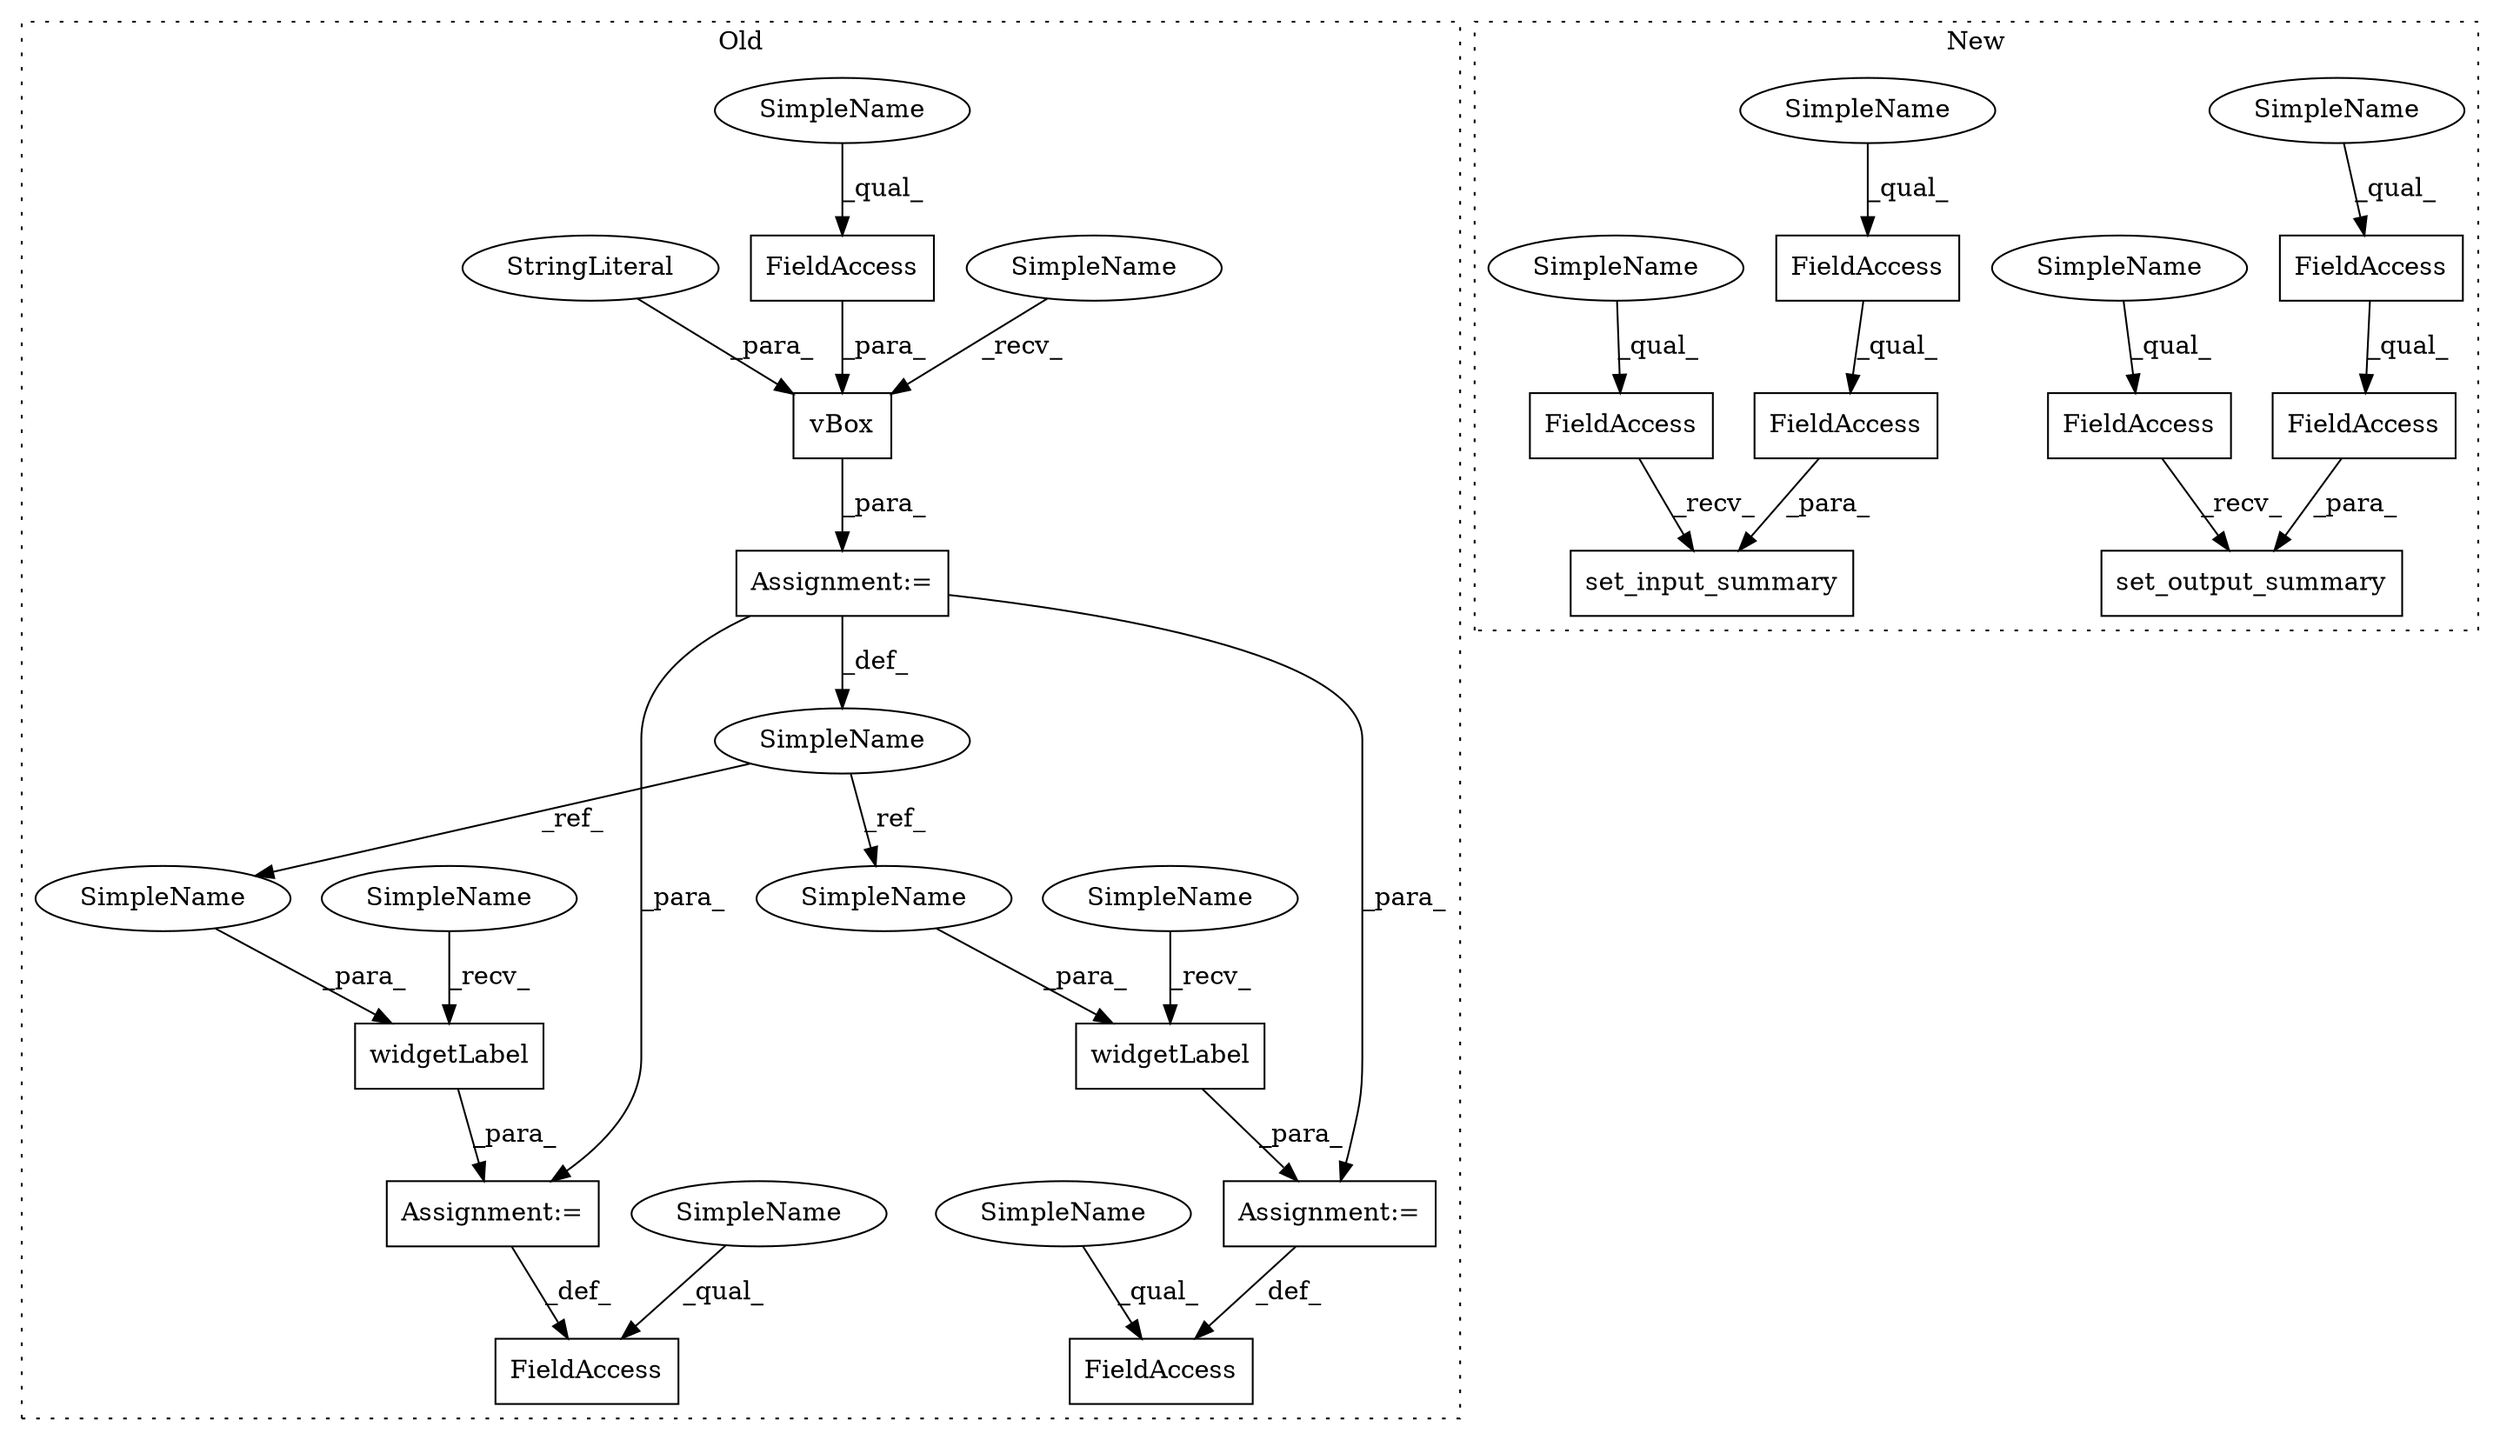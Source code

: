 digraph G {
subgraph cluster0 {
1 [label="widgetLabel" a="32" s="1979,2019" l="12,1" shape="box"];
3 [label="vBox" a="32" s="1840,1875" l="5,1" shape="box"];
4 [label="widgetLabel" a="32" s="1907,1945" l="12,1" shape="box"];
5 [label="FieldAccess" a="22" s="1882" l="20" shape="box"];
6 [label="FieldAccess" a="22" s="1845" l="16" shape="box"];
10 [label="FieldAccess" a="22" s="1952" l="22" shape="box"];
14 [label="SimpleName" a="42" s="1832" l="3" shape="ellipse"];
16 [label="Assignment:=" a="7" s="1974" l="1" shape="box"];
17 [label="StringLiteral" a="45" s="1862" l="13" shape="ellipse"];
18 [label="Assignment:=" a="7" s="1902" l="1" shape="box"];
19 [label="Assignment:=" a="7" s="1835" l="1" shape="box"];
20 [label="SimpleName" a="42" s="1903" l="3" shape="ellipse"];
21 [label="SimpleName" a="42" s="1975" l="3" shape="ellipse"];
22 [label="SimpleName" a="42" s="1836" l="3" shape="ellipse"];
23 [label="SimpleName" a="42" s="1845" l="4" shape="ellipse"];
24 [label="SimpleName" a="42" s="1882" l="4" shape="ellipse"];
25 [label="SimpleName" a="42" s="1952" l="4" shape="ellipse"];
26 [label="SimpleName" a="42" s="1919" l="3" shape="ellipse"];
27 [label="SimpleName" a="42" s="1991" l="3" shape="ellipse"];
label = "Old";
style="dotted";
}
subgraph cluster1 {
2 [label="set_output_summary" a="32" s="3121,3158" l="19,1" shape="box"];
7 [label="FieldAccess" a="22" s="3140" l="18" shape="box"];
8 [label="FieldAccess" a="22" s="3140" l="9" shape="box"];
9 [label="FieldAccess" a="22" s="3087" l="9" shape="box"];
11 [label="FieldAccess" a="22" s="3087" l="17" shape="box"];
12 [label="FieldAccess" a="22" s="3059" l="9" shape="box"];
13 [label="FieldAccess" a="22" s="3111" l="9" shape="box"];
15 [label="set_input_summary" a="32" s="3069,3104" l="18,1" shape="box"];
28 [label="SimpleName" a="42" s="3140" l="4" shape="ellipse"];
29 [label="SimpleName" a="42" s="3111" l="4" shape="ellipse"];
30 [label="SimpleName" a="42" s="3087" l="4" shape="ellipse"];
31 [label="SimpleName" a="42" s="3059" l="4" shape="ellipse"];
label = "New";
style="dotted";
}
1 -> 16 [label="_para_"];
3 -> 19 [label="_para_"];
4 -> 18 [label="_para_"];
6 -> 3 [label="_para_"];
7 -> 2 [label="_para_"];
8 -> 7 [label="_qual_"];
9 -> 11 [label="_qual_"];
11 -> 15 [label="_para_"];
12 -> 15 [label="_recv_"];
13 -> 2 [label="_recv_"];
14 -> 26 [label="_ref_"];
14 -> 27 [label="_ref_"];
16 -> 10 [label="_def_"];
17 -> 3 [label="_para_"];
18 -> 5 [label="_def_"];
19 -> 14 [label="_def_"];
19 -> 16 [label="_para_"];
19 -> 18 [label="_para_"];
20 -> 4 [label="_recv_"];
21 -> 1 [label="_recv_"];
22 -> 3 [label="_recv_"];
23 -> 6 [label="_qual_"];
24 -> 5 [label="_qual_"];
25 -> 10 [label="_qual_"];
26 -> 4 [label="_para_"];
27 -> 1 [label="_para_"];
28 -> 8 [label="_qual_"];
29 -> 13 [label="_qual_"];
30 -> 9 [label="_qual_"];
31 -> 12 [label="_qual_"];
}